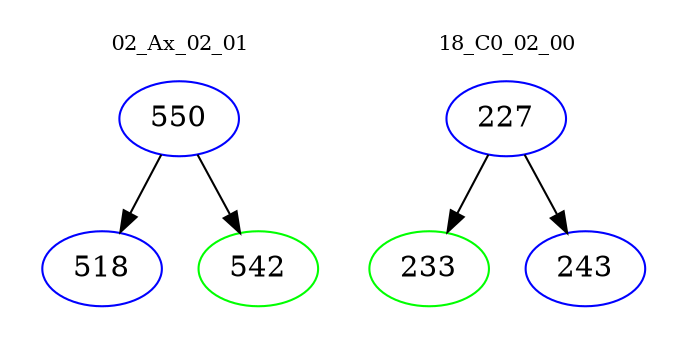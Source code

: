 digraph{
subgraph cluster_0 {
color = white
label = "02_Ax_02_01";
fontsize=10;
T0_550 [label="550", color="blue"]
T0_550 -> T0_518 [color="black"]
T0_518 [label="518", color="blue"]
T0_550 -> T0_542 [color="black"]
T0_542 [label="542", color="green"]
}
subgraph cluster_1 {
color = white
label = "18_C0_02_00";
fontsize=10;
T1_227 [label="227", color="blue"]
T1_227 -> T1_233 [color="black"]
T1_233 [label="233", color="green"]
T1_227 -> T1_243 [color="black"]
T1_243 [label="243", color="blue"]
}
}
